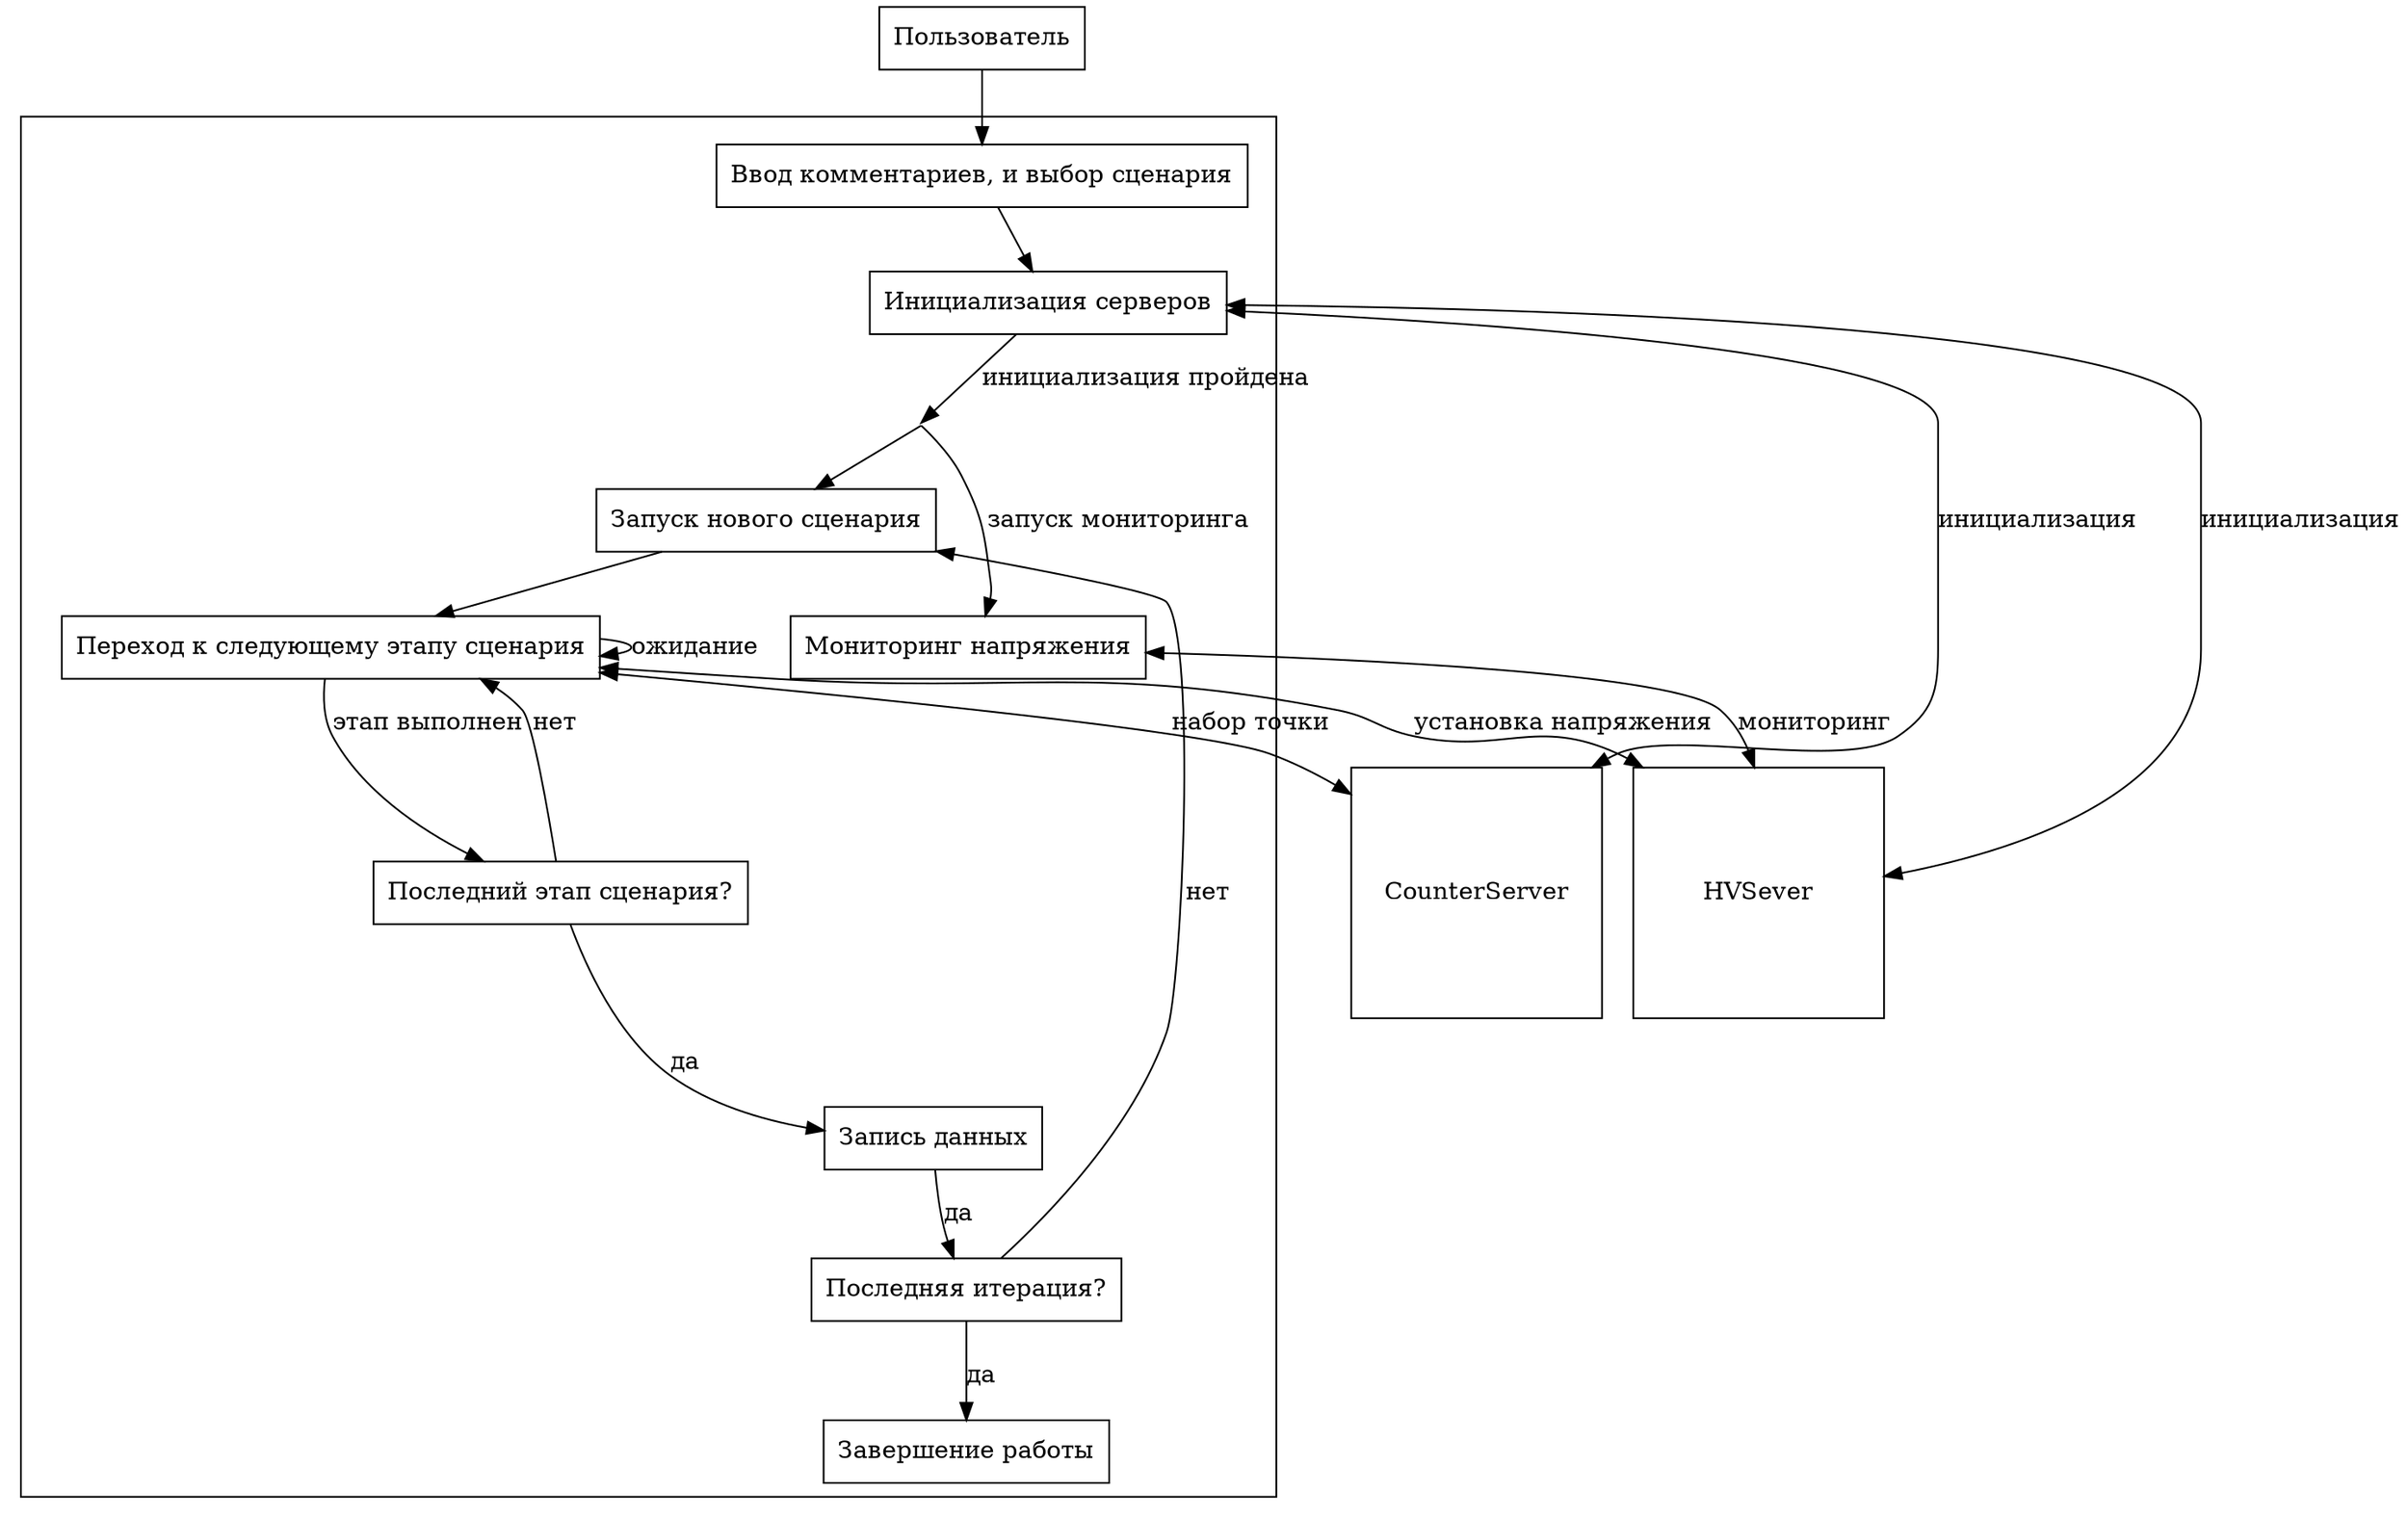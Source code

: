 digraph Loop 
{
    node [shape=box];
    esep=20;

    "Пользователь";

    subgraph cluster_1
    {

        node [shape=box];

        subgraph cluster_5
        {
            color=invis;
            "Ввод комментариев, и выбор сценария";
            "Инициализация серверов";
            "helpSplit"[width=0,height=0,style=invis,label=""];
        }

        subgraph cluster_6
        {
            color=invis;

            "Запуск нового сценария";

            subgraph cluster_7
            {
                color=invis;
                "Мониторинг напряжения";
                "Переход к следующему этапу сценария"
                "Последний этап сценария?";
            }

            subgraph cluster_8
            {
                color=invis;

                "Последняя итерация?";
                "Запись данных";
            }

        }

    "Мониторинг напряжения";

    "Завершение работы";
    }

    subgraph cluster_2
    {
    rankdir=LR
        color=invis;
        "CounterServer"[fixedsize=true,width=2,height=2];
        "HVSever"[fixedsize=true,width=2,height=2];
    }

    "Пользователь" -> "Ввод комментариев, и выбор сценария";

    "Ввод комментариев, и выбор сценария" -> "Инициализация серверов";

    "Инициализация серверов" -> "CounterServer"[label="инициализация", dir="both"];

    "Инициализация серверов" -> "HVSever"[label="инициализация", dir="both"];

    "helpSplit" -> "Мониторинг напряжения"[label="запуск мониторинга"];
    "Мониторинг напряжения" -> "HVSever"[label="мониторинг", dir="both"];

    "Инициализация серверов" -> "helpSplit"[label="инициализация пройдена"];
    "helpSplit" -> "Запуск нового сценария";
    "Запуск нового сценария" -> "Переход к следующему этапу сценария";

    "Переход к следующему этапу сценария" -> "HVSever"[label="установка напряжения", dir="both"];
    "Переход к следующему этапу сценария" -> "CounterServer"[label="набор точки", dir="both"];
    "Переход к следующему этапу сценария" -> "Переход к следующему этапу сценария"[label="ожидание"];
    "Переход к следующему этапу сценария" -> "Последний этап сценария?"[label="этап выполнен"];

    "Последний этап сценария?" -> "Переход к следующему этапу сценария"[label="нет"];
    "Последний этап сценария?" -> "Запись данных"[label="да"];
    "Запись данных" -> "Последняя итерация?"[label="да"];
    "Последняя итерация?" -> "Завершение работы"[label="да"];
    "Последняя итерация?" -> "Запуск нового сценария"[label="нет"];
}
